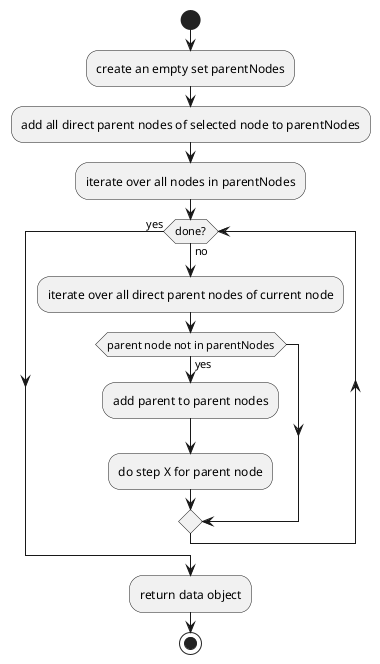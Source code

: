 @startuml
start
:create an empty set parentNodes;
:add all direct parent nodes of selected node to parentNodes;
:iterate over all nodes in parentNodes;
while (done?) is (no)
  :iterate over all direct parent nodes of current node;
  if (parent node not in parentNodes) then (yes)
    :add parent to parent nodes;
    :do step X for parent node;
  endif
endwhile (yes)
:return data object;
stop
@enduml
